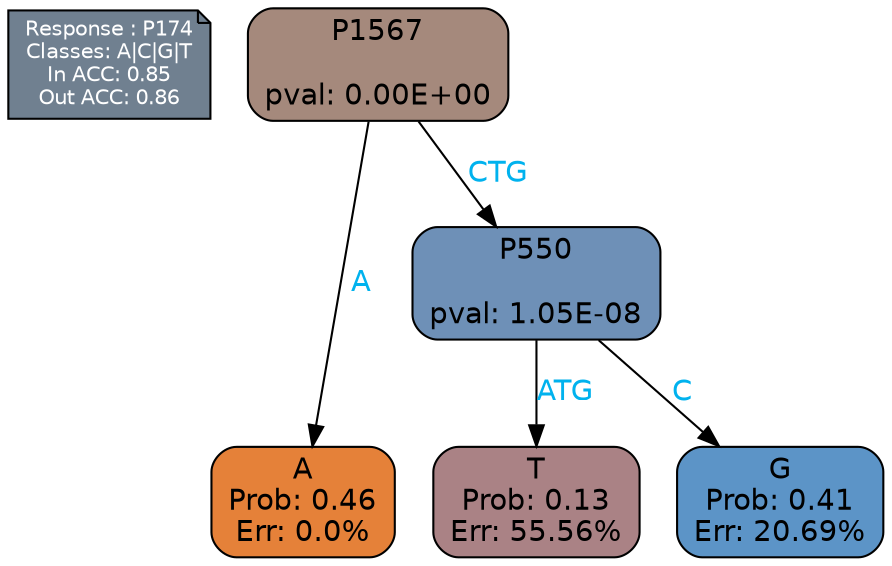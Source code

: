 digraph Tree {
node [shape=box, style="filled, rounded", color="black", fontname=helvetica] ;
graph [ranksep=equally, splines=polylines, bgcolor=transparent, dpi=600] ;
edge [fontname=helvetica] ;
LEGEND [label="Response : P174
Classes: A|C|G|T
In ACC: 0.85
Out ACC: 0.86
",shape=note,align=left,style=filled,fillcolor="slategray",fontcolor="white",fontsize=10];1 [label="P1567

pval: 0.00E+00", fillcolor="#a5897c"] ;
2 [label="A
Prob: 0.46
Err: 0.0%", fillcolor="#e58139"] ;
3 [label="P550

pval: 1.05E-08", fillcolor="#6e90b7"] ;
4 [label="T
Prob: 0.13
Err: 55.56%", fillcolor="#aa8285"] ;
5 [label="G
Prob: 0.41
Err: 20.69%", fillcolor="#5c94c7"] ;
1 -> 2 [label="A",fontcolor=deepskyblue2] ;
1 -> 3 [label="CTG",fontcolor=deepskyblue2] ;
3 -> 4 [label="ATG",fontcolor=deepskyblue2] ;
3 -> 5 [label="C",fontcolor=deepskyblue2] ;
{rank = same; 2;4;5;}{rank = same; LEGEND;1;}}